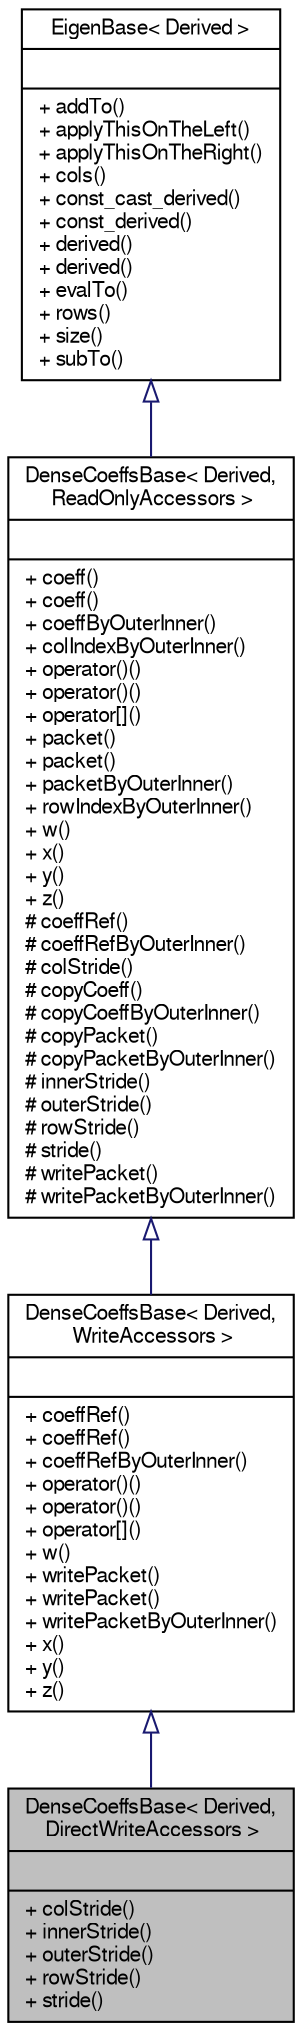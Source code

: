 digraph "DenseCoeffsBase&lt; Derived, DirectWriteAccessors &gt;"
{
  edge [fontname="FreeSans",fontsize="10",labelfontname="FreeSans",labelfontsize="10"];
  node [fontname="FreeSans",fontsize="10",shape=record];
  Node1 [label="{DenseCoeffsBase\< Derived,\l DirectWriteAccessors \>\n||+ colStride()\l+ innerStride()\l+ outerStride()\l+ rowStride()\l+ stride()\l}",height=0.2,width=0.4,color="black", fillcolor="grey75", style="filled" fontcolor="black"];
  Node2 -> Node1 [dir="back",color="midnightblue",fontsize="10",style="solid",arrowtail="onormal",fontname="FreeSans"];
  Node2 [label="{DenseCoeffsBase\< Derived,\l WriteAccessors \>\n||+ coeffRef()\l+ coeffRef()\l+ coeffRefByOuterInner()\l+ operator()()\l+ operator()()\l+ operator[]()\l+ w()\l+ writePacket()\l+ writePacket()\l+ writePacketByOuterInner()\l+ x()\l+ y()\l+ z()\l}",height=0.2,width=0.4,color="black", fillcolor="white", style="filled",URL="$classEigen_1_1DenseCoeffsBase_3_01Derived_00_01WriteAccessors_01_4.html",tooltip="Base class providing read/write coefficient access to matrices and arrays. "];
  Node3 -> Node2 [dir="back",color="midnightblue",fontsize="10",style="solid",arrowtail="onormal",fontname="FreeSans"];
  Node3 [label="{DenseCoeffsBase\< Derived,\l ReadOnlyAccessors \>\n||+ coeff()\l+ coeff()\l+ coeffByOuterInner()\l+ colIndexByOuterInner()\l+ operator()()\l+ operator()()\l+ operator[]()\l+ packet()\l+ packet()\l+ packetByOuterInner()\l+ rowIndexByOuterInner()\l+ w()\l+ x()\l+ y()\l+ z()\l# coeffRef()\l# coeffRefByOuterInner()\l# colStride()\l# copyCoeff()\l# copyCoeffByOuterInner()\l# copyPacket()\l# copyPacketByOuterInner()\l# innerStride()\l# outerStride()\l# rowStride()\l# stride()\l# writePacket()\l# writePacketByOuterInner()\l}",height=0.2,width=0.4,color="black", fillcolor="white", style="filled",URL="$classEigen_1_1DenseCoeffsBase_3_01Derived_00_01ReadOnlyAccessors_01_4.html",tooltip="Base class providing read-only coefficient access to matrices and arrays. "];
  Node4 -> Node3 [dir="back",color="midnightblue",fontsize="10",style="solid",arrowtail="onormal",fontname="FreeSans"];
  Node4 [label="{EigenBase\< Derived \>\n||+ addTo()\l+ applyThisOnTheLeft()\l+ applyThisOnTheRight()\l+ cols()\l+ const_cast_derived()\l+ const_derived()\l+ derived()\l+ derived()\l+ evalTo()\l+ rows()\l+ size()\l+ subTo()\l}",height=0.2,width=0.4,color="black", fillcolor="white", style="filled",URL="$structEigen_1_1EigenBase.html"];
}
